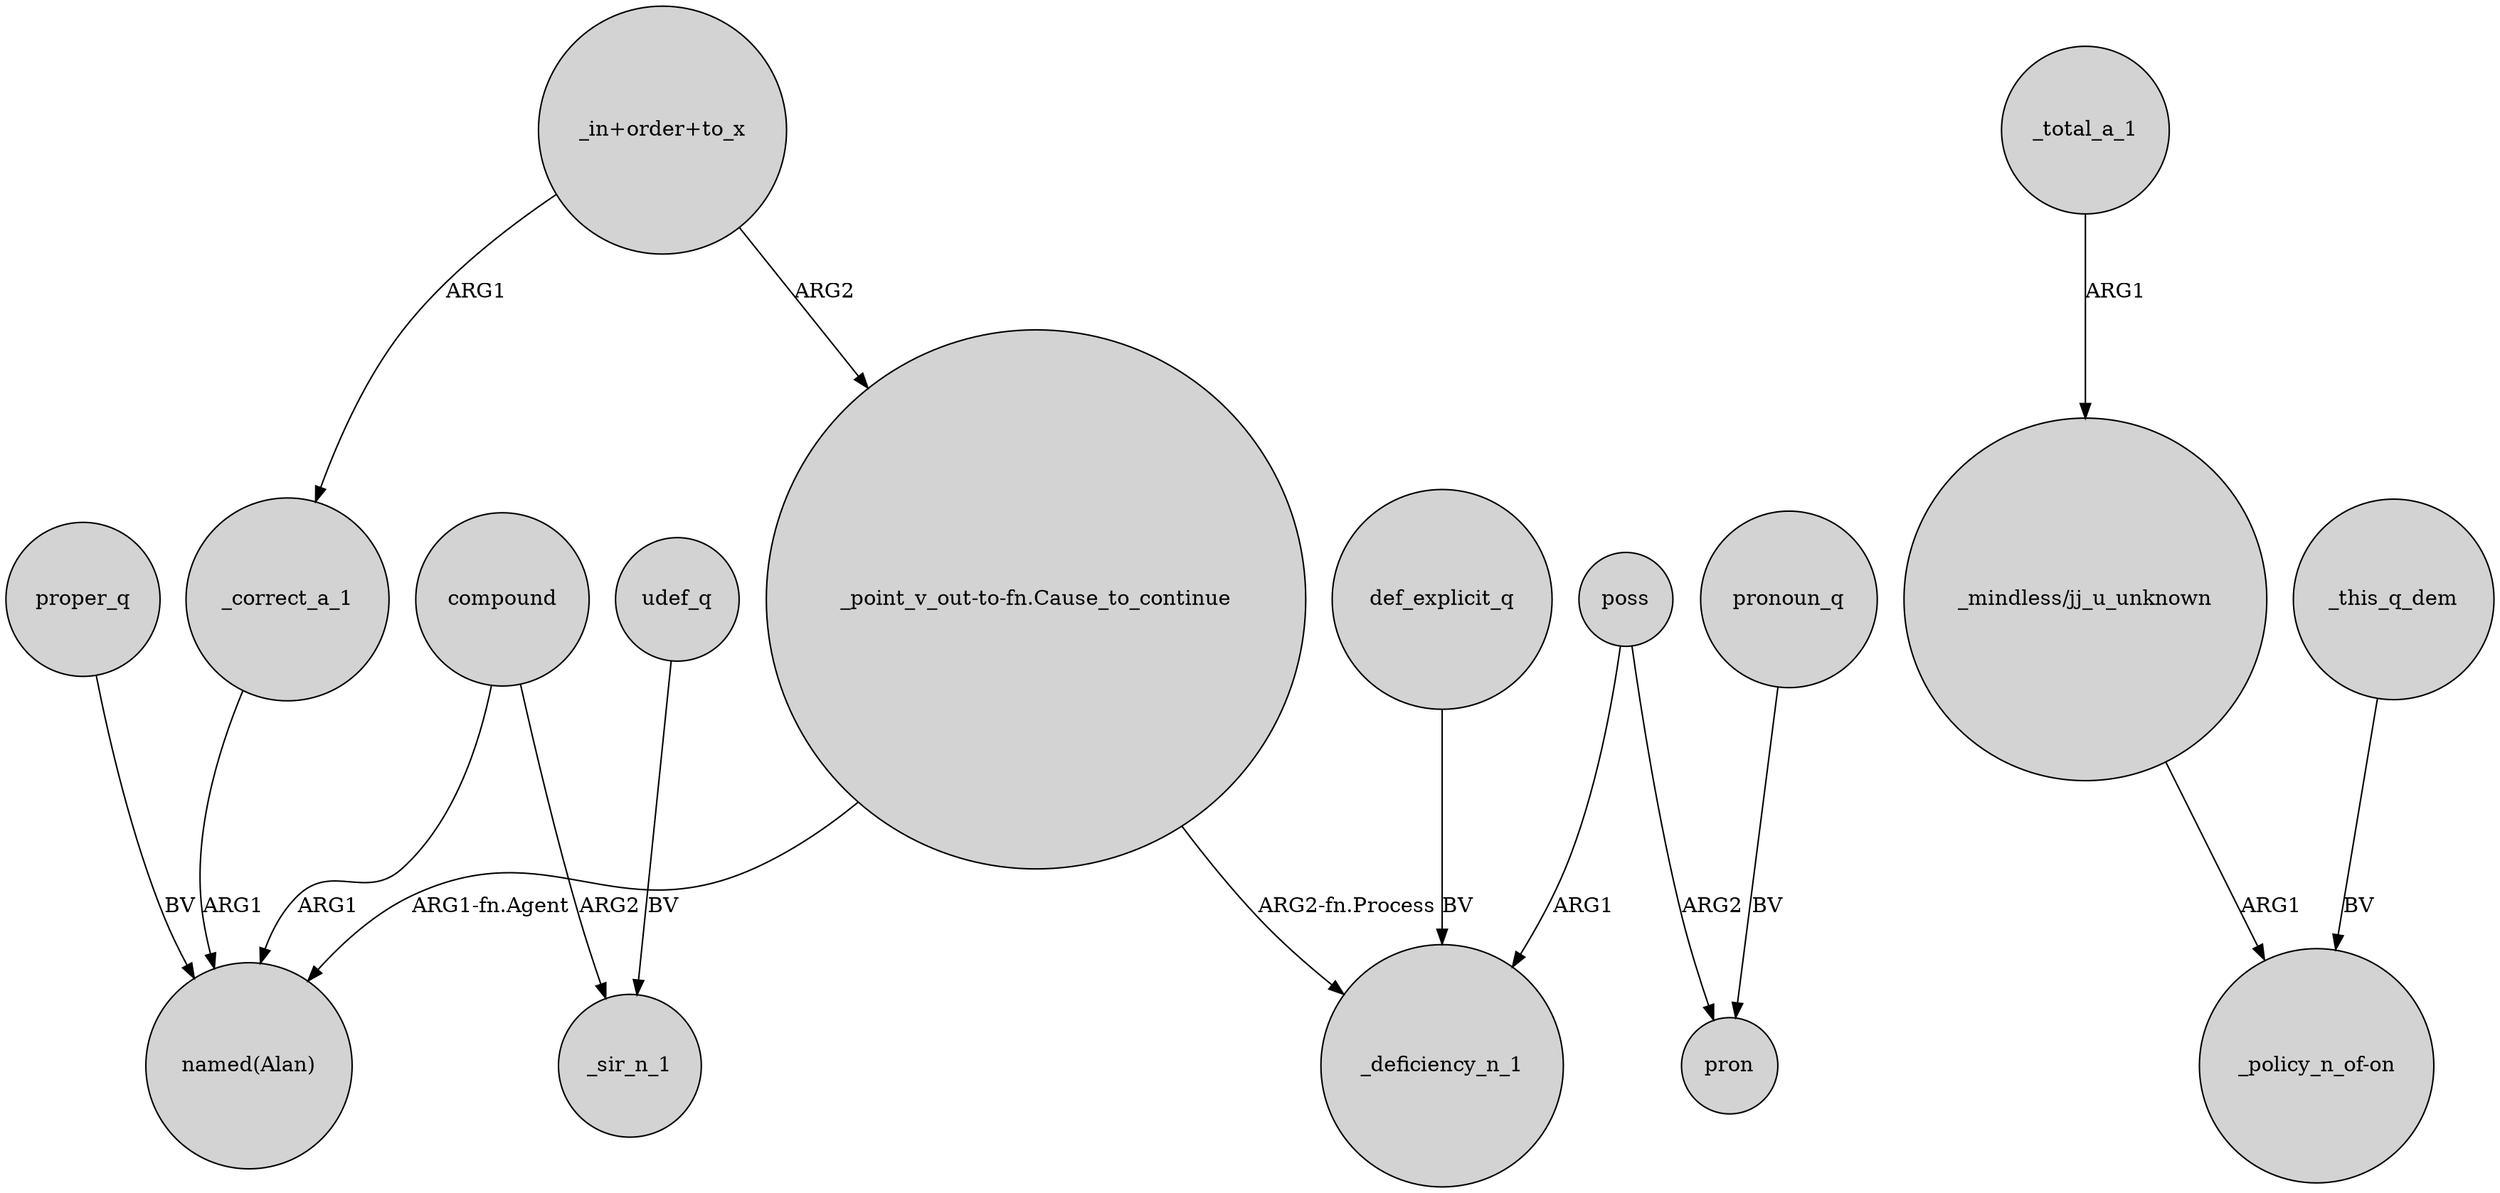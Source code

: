 digraph {
	node [shape=circle style=filled]
	"_in+order+to_x" -> "_point_v_out-to-fn.Cause_to_continue" [label=ARG2]
	compound -> _sir_n_1 [label=ARG2]
	proper_q -> "named(Alan)" [label=BV]
	_correct_a_1 -> "named(Alan)" [label=ARG1]
	"_point_v_out-to-fn.Cause_to_continue" -> "named(Alan)" [label="ARG1-fn.Agent"]
	"_in+order+to_x" -> _correct_a_1 [label=ARG1]
	def_explicit_q -> _deficiency_n_1 [label=BV]
	_total_a_1 -> "_mindless/jj_u_unknown" [label=ARG1]
	compound -> "named(Alan)" [label=ARG1]
	_this_q_dem -> "_policy_n_of-on" [label=BV]
	pronoun_q -> pron [label=BV]
	"_point_v_out-to-fn.Cause_to_continue" -> _deficiency_n_1 [label="ARG2-fn.Process"]
	poss -> _deficiency_n_1 [label=ARG1]
	poss -> pron [label=ARG2]
	udef_q -> _sir_n_1 [label=BV]
	"_mindless/jj_u_unknown" -> "_policy_n_of-on" [label=ARG1]
}
